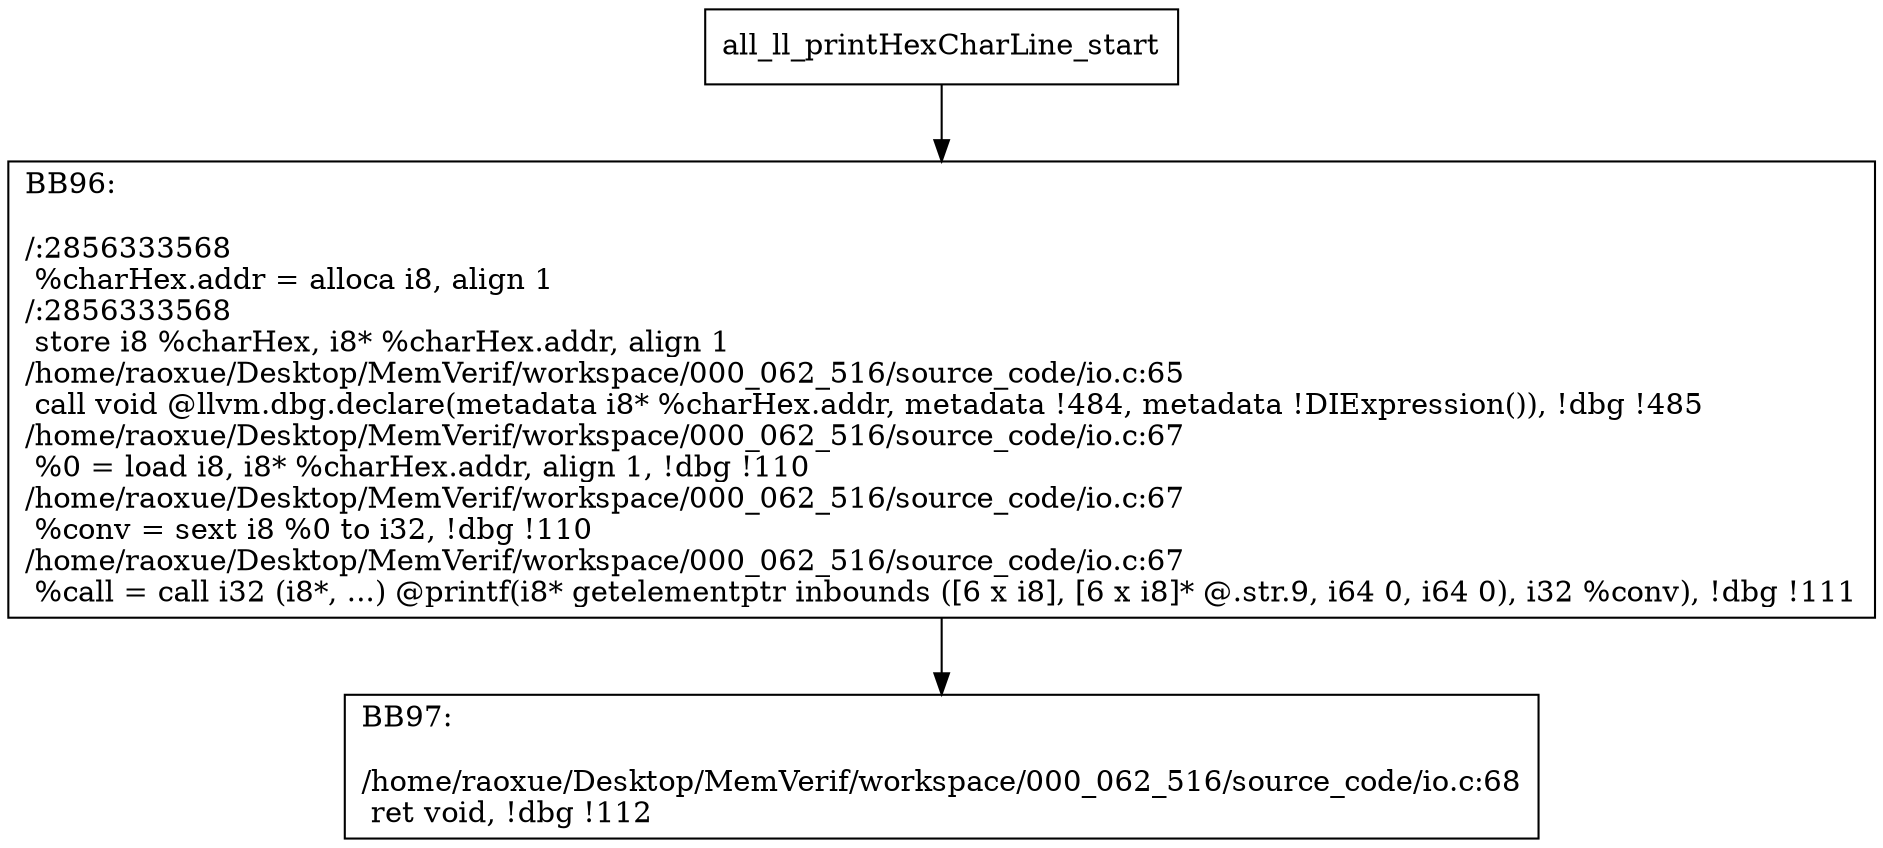 digraph "CFG for'all_ll_printHexCharLine' function" {
	BBall_ll_printHexCharLine_start[shape=record,label="{all_ll_printHexCharLine_start}"];
	BBall_ll_printHexCharLine_start-> all_ll_printHexCharLineBB96;
	all_ll_printHexCharLineBB96 [shape=record, label="{BB96:\l\l/:2856333568\l
  %charHex.addr = alloca i8, align 1\l
/:2856333568\l
  store i8 %charHex, i8* %charHex.addr, align 1\l
/home/raoxue/Desktop/MemVerif/workspace/000_062_516/source_code/io.c:65\l
  call void @llvm.dbg.declare(metadata i8* %charHex.addr, metadata !484, metadata !DIExpression()), !dbg !485\l
/home/raoxue/Desktop/MemVerif/workspace/000_062_516/source_code/io.c:67\l
  %0 = load i8, i8* %charHex.addr, align 1, !dbg !110\l
/home/raoxue/Desktop/MemVerif/workspace/000_062_516/source_code/io.c:67\l
  %conv = sext i8 %0 to i32, !dbg !110\l
/home/raoxue/Desktop/MemVerif/workspace/000_062_516/source_code/io.c:67\l
  %call = call i32 (i8*, ...) @printf(i8* getelementptr inbounds ([6 x i8], [6 x i8]* @.str.9, i64 0, i64 0), i32 %conv), !dbg !111\l
}"];
	all_ll_printHexCharLineBB96-> all_ll_printHexCharLineBB97;
	all_ll_printHexCharLineBB97 [shape=record, label="{BB97:\l\l/home/raoxue/Desktop/MemVerif/workspace/000_062_516/source_code/io.c:68\l
  ret void, !dbg !112\l
}"];
}
